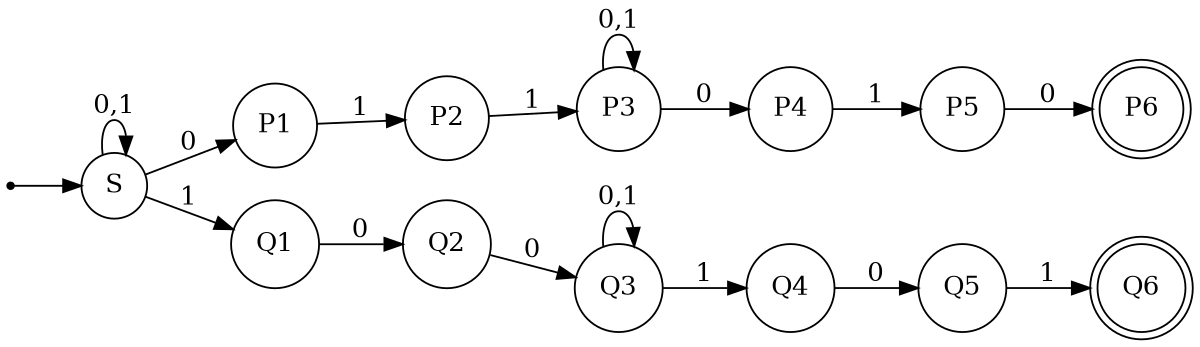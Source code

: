 digraph NFA {
    rankdir = LR;
    size = "8,5!"

    node [shape = point]; s;
    node [shape = doublecircle] P6;
    node [shape = doublecircle] Q6;
    node [shape = circle];

    s -> S;
    S -> S [label = "0,1"];
    
    // left path
    S  -> P1 [label = "0"  ];
    P1 -> P2 [label = "1"  ];
    P2 -> P3 [label = "1"  ];
    P3 -> P3 [label = "0,1"];
    P3 -> P4 [label = "0"  ];
    P4 -> P5 [label = "1"  ];
    P5 -> P6 [label = "0"  ];

    // right path
    S  -> Q1 [label = "1"  ];
    Q1 -> Q2 [label = "0"  ];
    Q2 -> Q3 [label = "0"  ];
    Q3 -> Q3 [label = "0,1"];
    Q3 -> Q4 [label = "1"  ];
    Q4 -> Q5 [label = "0"  ];
    Q5 -> Q6 [label = "1"  ];
}
